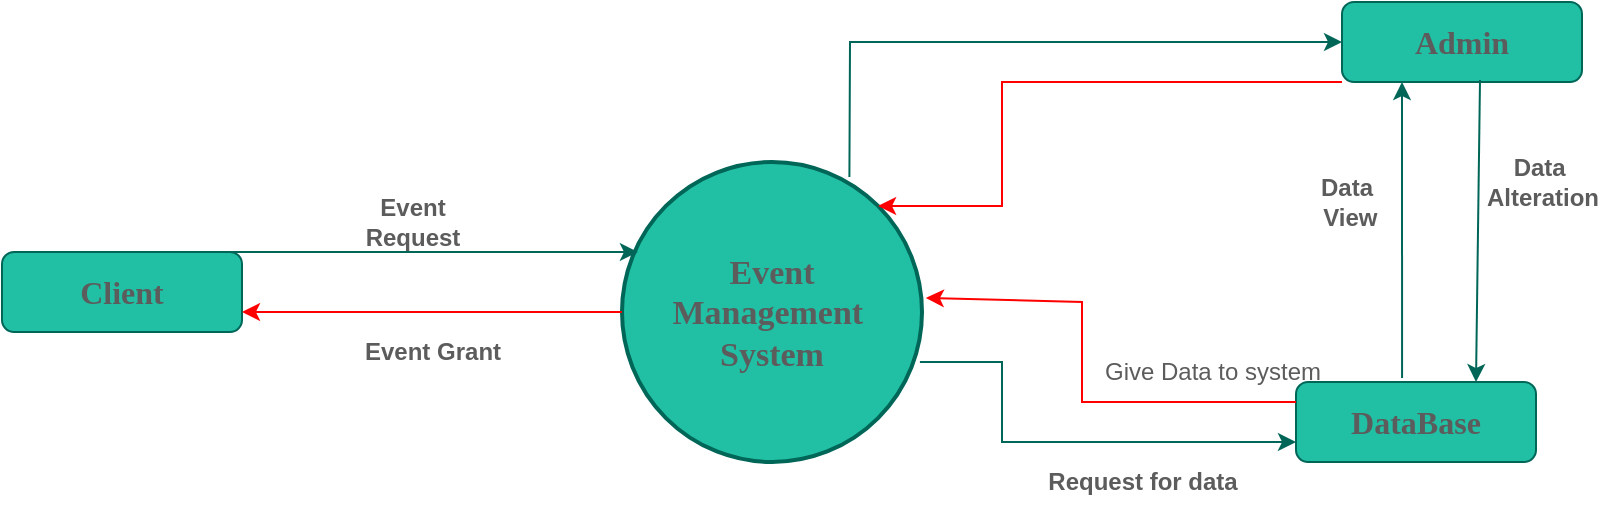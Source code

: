 <mxfile version="20.5.1" type="device"><diagram id="bZ1qJaxTkYLIKiXG9U4I" name="Page-1"><mxGraphModel dx="868" dy="450" grid="1" gridSize="10" guides="1" tooltips="1" connect="1" arrows="1" fold="1" page="1" pageScale="1" pageWidth="850" pageHeight="1100" math="0" shadow="0"><root><mxCell id="0"/><mxCell id="1" parent="0"/><mxCell id="zQ5U10AFdZ8leR6LgRNT-1" value="&lt;b&gt;Admin&lt;br&gt;&lt;/b&gt;" style="whiteSpace=wrap;html=1;fontFamily=Times New Roman;fontSize=16;rounded=1;fillColor=#21C0A5;strokeColor=#006658;fontColor=#5C5C5C;" vertex="1" parent="1"><mxGeometry x="670" y="40" width="120" height="40" as="geometry"/></mxCell><mxCell id="zQ5U10AFdZ8leR6LgRNT-3" value="&lt;b&gt;DataBase&lt;br&gt;&lt;/b&gt;" style="whiteSpace=wrap;html=1;fontFamily=Times New Roman;fontSize=16;rounded=1;fillStyle=solid;fillColor=#21C0A5;strokeColor=#006658;fontColor=#5C5C5C;" vertex="1" parent="1"><mxGeometry x="647" y="230" width="120" height="40" as="geometry"/></mxCell><mxCell id="zQ5U10AFdZ8leR6LgRNT-4" value="&lt;b&gt;Client&lt;/b&gt;" style="whiteSpace=wrap;html=1;fontFamily=Times New Roman;fontSize=16;rounded=1;fillColor=#21C0A5;strokeColor=#006658;fontColor=#5C5C5C;" vertex="1" parent="1"><mxGeometry y="165" width="120" height="40" as="geometry"/></mxCell><mxCell id="zQ5U10AFdZ8leR6LgRNT-5" value="&lt;b style=&quot;font-size: 17px;&quot;&gt;Event&lt;br style=&quot;font-size: 17px;&quot;&gt;Management&amp;nbsp;&lt;br style=&quot;font-size: 17px;&quot;&gt;System&lt;/b&gt;" style="ellipse;html=1;aspect=fixed;fontFamily=Times New Roman;spacingTop=2;verticalAlign=middle;fontSize=17;labelBackgroundColor=none;labelBorderColor=none;whiteSpace=wrap;strokeWidth=2;perimeterSpacing=0;shadow=0;rounded=1;fillColor=#21C0A5;strokeColor=#006658;fontColor=#5C5C5C;" vertex="1" parent="1"><mxGeometry x="310" y="120" width="150" height="150" as="geometry"/></mxCell><mxCell id="zQ5U10AFdZ8leR6LgRNT-8" value="" style="endArrow=classic;html=1;rounded=0;exitX=0.75;exitY=0;exitDx=0;exitDy=0;entryX=0.053;entryY=0.3;entryDx=0;entryDy=0;entryPerimeter=0;strokeColor=#006658;fontColor=#5C5C5C;" edge="1" parent="1" source="zQ5U10AFdZ8leR6LgRNT-4" target="zQ5U10AFdZ8leR6LgRNT-5"><mxGeometry width="50" height="50" relative="1" as="geometry"><mxPoint x="280" y="210" as="sourcePoint"/><mxPoint x="330" y="160" as="targetPoint"/></mxGeometry></mxCell><mxCell id="zQ5U10AFdZ8leR6LgRNT-9" value="" style="endArrow=classic;html=1;rounded=0;exitX=0;exitY=0.5;exitDx=0;exitDy=0;entryX=1;entryY=0.75;entryDx=0;entryDy=0;strokeColor=#FF0000;fontColor=#5C5C5C;" edge="1" parent="1" source="zQ5U10AFdZ8leR6LgRNT-5" target="zQ5U10AFdZ8leR6LgRNT-4"><mxGeometry width="50" height="50" relative="1" as="geometry"><mxPoint x="280" y="210" as="sourcePoint"/><mxPoint x="330" y="160" as="targetPoint"/></mxGeometry></mxCell><mxCell id="zQ5U10AFdZ8leR6LgRNT-10" value="&lt;b&gt;Event&lt;br&gt;Request&lt;/b&gt;" style="text;html=1;align=center;verticalAlign=middle;resizable=0;points=[];autosize=1;strokeColor=none;fillColor=none;fontColor=#5C5C5C;" vertex="1" parent="1"><mxGeometry x="170" y="130" width="70" height="40" as="geometry"/></mxCell><mxCell id="zQ5U10AFdZ8leR6LgRNT-11" value="&lt;b&gt;Event Grant&lt;/b&gt;" style="text;html=1;align=center;verticalAlign=middle;resizable=0;points=[];autosize=1;strokeColor=none;fillColor=none;fontColor=#5C5C5C;" vertex="1" parent="1"><mxGeometry x="170" y="200" width="90" height="30" as="geometry"/></mxCell><mxCell id="zQ5U10AFdZ8leR6LgRNT-12" value="" style="endArrow=classic;html=1;rounded=0;strokeColor=#006658;entryX=0;entryY=0.5;entryDx=0;entryDy=0;exitX=0.758;exitY=0.05;exitDx=0;exitDy=0;exitPerimeter=0;fontColor=#5C5C5C;" edge="1" parent="1" source="zQ5U10AFdZ8leR6LgRNT-5" target="zQ5U10AFdZ8leR6LgRNT-1"><mxGeometry width="50" height="50" relative="1" as="geometry"><mxPoint x="470" y="210" as="sourcePoint"/><mxPoint x="520" y="160" as="targetPoint"/><Array as="points"><mxPoint x="424" y="60"/></Array></mxGeometry></mxCell><mxCell id="zQ5U10AFdZ8leR6LgRNT-13" value="" style="endArrow=classic;html=1;rounded=0;strokeColor=#FF0000;entryX=1;entryY=0;entryDx=0;entryDy=0;exitX=0;exitY=1;exitDx=0;exitDy=0;fontColor=#5C5C5C;" edge="1" parent="1" source="zQ5U10AFdZ8leR6LgRNT-1" target="zQ5U10AFdZ8leR6LgRNT-5"><mxGeometry width="50" height="50" relative="1" as="geometry"><mxPoint x="470" y="150" as="sourcePoint"/><mxPoint x="520" y="100" as="targetPoint"/><Array as="points"><mxPoint x="500" y="80"/><mxPoint x="500" y="142"/></Array></mxGeometry></mxCell><mxCell id="zQ5U10AFdZ8leR6LgRNT-14" value="" style="endArrow=classic;html=1;rounded=0;strokeColor=#FF0000;entryX=1.013;entryY=0.453;entryDx=0;entryDy=0;entryPerimeter=0;exitX=0;exitY=0.25;exitDx=0;exitDy=0;fontColor=#5C5C5C;" edge="1" parent="1" source="zQ5U10AFdZ8leR6LgRNT-3" target="zQ5U10AFdZ8leR6LgRNT-5"><mxGeometry width="50" height="50" relative="1" as="geometry"><mxPoint x="640" y="240" as="sourcePoint"/><mxPoint x="610" y="190" as="targetPoint"/><Array as="points"><mxPoint x="540" y="240"/><mxPoint x="540" y="190"/></Array></mxGeometry></mxCell><mxCell id="zQ5U10AFdZ8leR6LgRNT-15" value="" style="endArrow=classic;html=1;rounded=0;strokeColor=#006658;entryX=0;entryY=0.75;entryDx=0;entryDy=0;exitX=0.993;exitY=0.667;exitDx=0;exitDy=0;exitPerimeter=0;fontColor=#5C5C5C;" edge="1" parent="1" source="zQ5U10AFdZ8leR6LgRNT-5" target="zQ5U10AFdZ8leR6LgRNT-3"><mxGeometry width="50" height="50" relative="1" as="geometry"><mxPoint x="550" y="360" as="sourcePoint"/><mxPoint x="600" y="310" as="targetPoint"/><Array as="points"><mxPoint x="500" y="220"/><mxPoint x="500" y="260"/></Array></mxGeometry></mxCell><mxCell id="zQ5U10AFdZ8leR6LgRNT-19" value="" style="endArrow=classic;html=1;rounded=0;strokeColor=#006658;entryX=0.25;entryY=1;entryDx=0;entryDy=0;exitX=0.442;exitY=-0.05;exitDx=0;exitDy=0;exitPerimeter=0;fontColor=#5C5C5C;" edge="1" parent="1" source="zQ5U10AFdZ8leR6LgRNT-3" target="zQ5U10AFdZ8leR6LgRNT-1"><mxGeometry width="50" height="50" relative="1" as="geometry"><mxPoint x="629.04" y="147" as="sourcePoint"/><mxPoint x="670" y="90" as="targetPoint"/></mxGeometry></mxCell><mxCell id="zQ5U10AFdZ8leR6LgRNT-20" value="" style="endArrow=classic;html=1;rounded=0;strokeColor=#006658;exitX=0.575;exitY=0.975;exitDx=0;exitDy=0;exitPerimeter=0;fontColor=#5C5C5C;entryX=0.75;entryY=0;entryDx=0;entryDy=0;" edge="1" parent="1" source="zQ5U10AFdZ8leR6LgRNT-1" target="zQ5U10AFdZ8leR6LgRNT-3"><mxGeometry width="50" height="50" relative="1" as="geometry"><mxPoint x="650" y="140" as="sourcePoint"/><mxPoint x="670" y="150" as="targetPoint"/><Array as="points"/></mxGeometry></mxCell><mxCell id="zQ5U10AFdZ8leR6LgRNT-21" value="&lt;b&gt;Data&lt;br&gt;&amp;nbsp;View&lt;/b&gt;" style="text;html=1;align=center;verticalAlign=middle;resizable=0;points=[];autosize=1;strokeColor=none;fillColor=none;fontColor=#5C5C5C;" vertex="1" parent="1"><mxGeometry x="647" y="120" width="50" height="40" as="geometry"/></mxCell><mxCell id="zQ5U10AFdZ8leR6LgRNT-22" value="&lt;b&gt;Data&amp;nbsp;&lt;br&gt;Alteration&lt;/b&gt;" style="text;html=1;align=center;verticalAlign=middle;resizable=0;points=[];autosize=1;strokeColor=none;fillColor=none;fontColor=#5C5C5C;" vertex="1" parent="1"><mxGeometry x="730" y="110" width="80" height="40" as="geometry"/></mxCell><mxCell id="zQ5U10AFdZ8leR6LgRNT-26" value="Give Data to system" style="text;html=1;align=center;verticalAlign=middle;resizable=0;points=[];autosize=1;strokeColor=none;fillColor=none;fontColor=#5C5C5C;" vertex="1" parent="1"><mxGeometry x="540" y="210" width="130" height="30" as="geometry"/></mxCell><mxCell id="zQ5U10AFdZ8leR6LgRNT-27" value="&lt;b&gt;Request for data&lt;/b&gt;" style="text;html=1;align=center;verticalAlign=middle;resizable=0;points=[];autosize=1;strokeColor=none;fillColor=none;fontColor=#5C5C5C;" vertex="1" parent="1"><mxGeometry x="510" y="265" width="120" height="30" as="geometry"/></mxCell></root></mxGraphModel></diagram></mxfile>